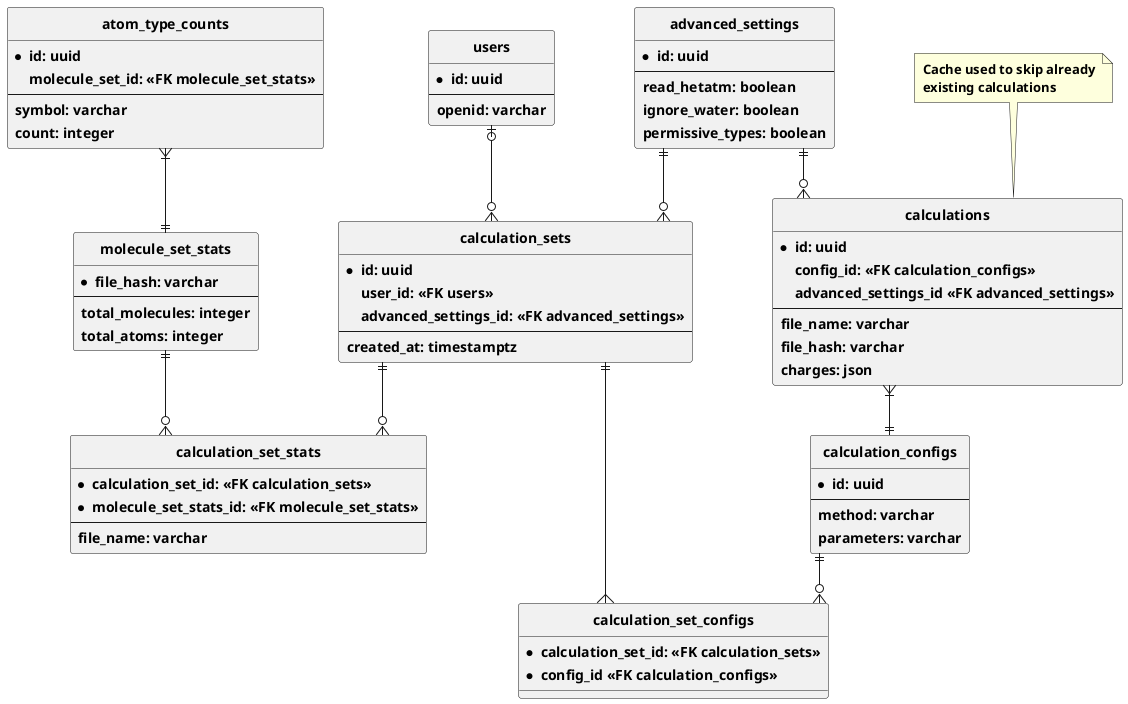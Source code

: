 @startuml database_schema

skinparam Linetype ortho
skinparam Nodesep 80
skinparam Ranksep 50
skinparam padding 2
skinparam shadowing false
skinparam backgroundColor transparent
skinparam handwritten false
skinparam ClassFontStyle bold
skinparam ClassAttributeFontStyle   bold
skinparam NoteFontStyle bold

hide circle

entity users {
    * id: uuid
    ---
    openid: varchar
}

entity calculation_sets {
    * id: uuid
    user_id: <<FK users>>
    advanced_settings_id: <<FK advanced_settings>> 
    ---
    created_at: timestamptz
}

entity calculation_set_configs {
    * calculation_set_id: <<FK calculation_sets>>
    * config_id <<FK calculation_configs>>
}

entity calculation_configs {
    * id: uuid
    ---
    method: varchar
    parameters: varchar
}

entity calculation_set_stats {
    * calculation_set_id: <<FK calculation_sets>>
    * molecule_set_stats_id: <<FK molecule_set_stats>>
    ---
    file_name: varchar
}

entity calculations {
    * id: uuid
    config_id: <<FK calculation_configs>>
    advanced_settings_id <<FK advanced_settings>>
    ---
    file_name: varchar
    file_hash: varchar
    charges: json
}

entity molecule_set_stats {
    * file_hash: varchar
    ---
    total_molecules: integer
    total_atoms: integer
}

entity atom_type_counts {
    * id: uuid
    molecule_set_id: <<FK molecule_set_stats>>
    ---
    symbol: varchar
    count: integer
}

entity advanced_settings {
    * id: uuid
    ---
    read_hetatm: boolean
    ignore_water: boolean
    permissive_types: boolean
}

note top of calculations {
    Cache used to skip already
    existing calculations
}

calculation_sets }o-u-o| users

' M:N between calculation_sets and configs
calculation_sets ||--{ calculation_set_configs
calculation_configs ||--o{ calculation_set_configs

calculations }|--|| calculation_configs

molecule_set_stats ||-u-|{ atom_type_counts

' M:N between calculation_sets and molecule_set_stats
calculation_sets ||--o{ calculation_set_stats
molecule_set_stats ||--o{ calculation_set_stats

advanced_settings ||--o{ calculation_sets
advanced_settings ||--o{ calculations

@enduml